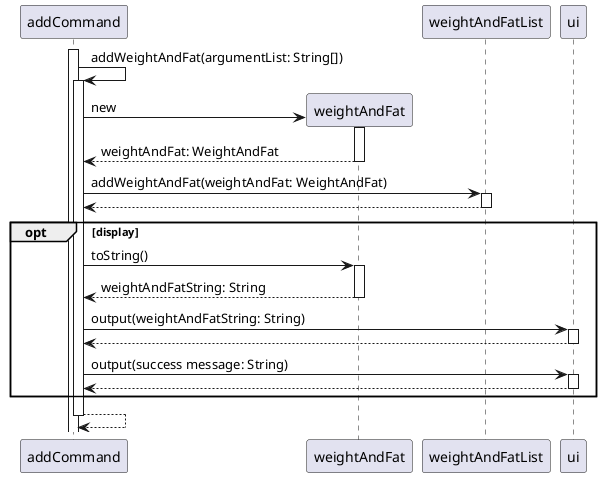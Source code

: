 @startuml
'https://plantuml.com/sequence-diagram

autoactivate on


activate addCommand
    addCommand -> addCommand: addWeightAndFat(argumentList: String[])
    addCommand -> weightAndFat **: new
    activate weightAndFat
    addCommand <-- weightAndFat: weightAndFat: WeightAndFat
    addCommand -> weightAndFatList: addWeightAndFat(weightAndFat: WeightAndFat)
    return
    opt display
        addCommand -> weightAndFat: toString()
        return weightAndFatString: String
        addCommand -> ui: output(weightAndFatString: String)
        return
        addCommand -> ui: output(success message: String)
        return
    end
return

@enduml